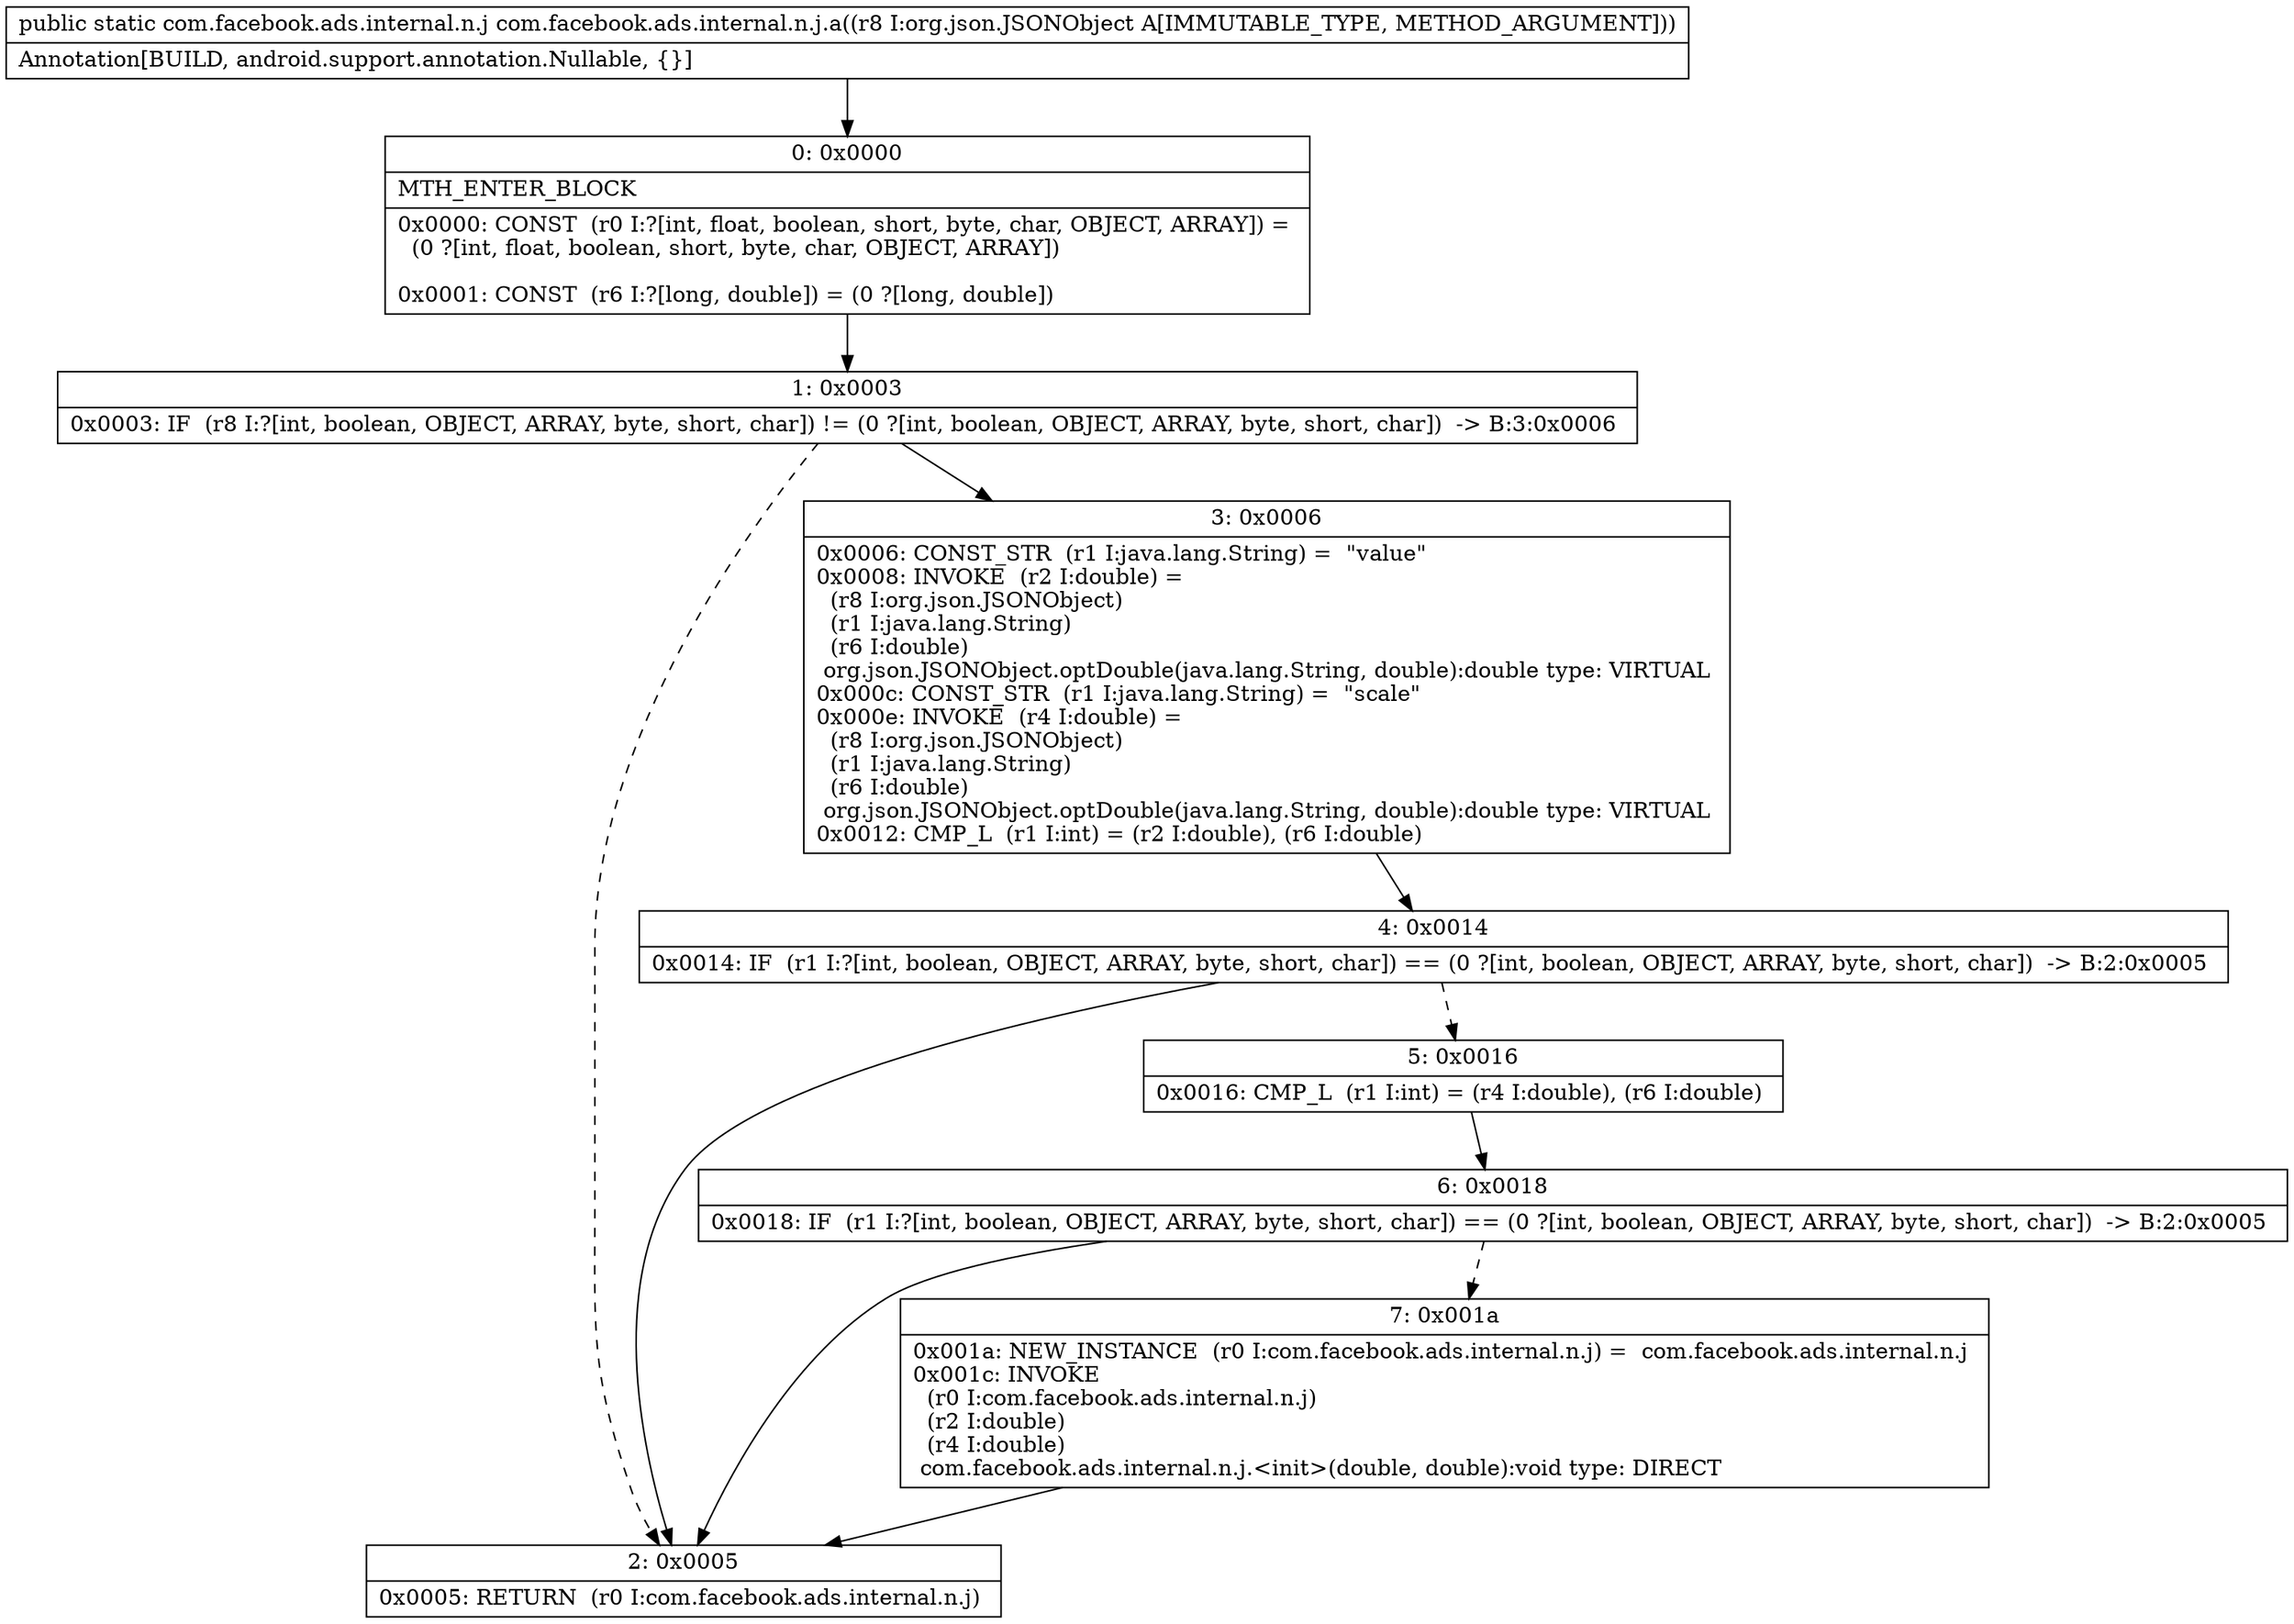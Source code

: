 digraph "CFG forcom.facebook.ads.internal.n.j.a(Lorg\/json\/JSONObject;)Lcom\/facebook\/ads\/internal\/n\/j;" {
Node_0 [shape=record,label="{0\:\ 0x0000|MTH_ENTER_BLOCK\l|0x0000: CONST  (r0 I:?[int, float, boolean, short, byte, char, OBJECT, ARRAY]) = \l  (0 ?[int, float, boolean, short, byte, char, OBJECT, ARRAY])\l \l0x0001: CONST  (r6 I:?[long, double]) = (0 ?[long, double]) \l}"];
Node_1 [shape=record,label="{1\:\ 0x0003|0x0003: IF  (r8 I:?[int, boolean, OBJECT, ARRAY, byte, short, char]) != (0 ?[int, boolean, OBJECT, ARRAY, byte, short, char])  \-\> B:3:0x0006 \l}"];
Node_2 [shape=record,label="{2\:\ 0x0005|0x0005: RETURN  (r0 I:com.facebook.ads.internal.n.j) \l}"];
Node_3 [shape=record,label="{3\:\ 0x0006|0x0006: CONST_STR  (r1 I:java.lang.String) =  \"value\" \l0x0008: INVOKE  (r2 I:double) = \l  (r8 I:org.json.JSONObject)\l  (r1 I:java.lang.String)\l  (r6 I:double)\l org.json.JSONObject.optDouble(java.lang.String, double):double type: VIRTUAL \l0x000c: CONST_STR  (r1 I:java.lang.String) =  \"scale\" \l0x000e: INVOKE  (r4 I:double) = \l  (r8 I:org.json.JSONObject)\l  (r1 I:java.lang.String)\l  (r6 I:double)\l org.json.JSONObject.optDouble(java.lang.String, double):double type: VIRTUAL \l0x0012: CMP_L  (r1 I:int) = (r2 I:double), (r6 I:double) \l}"];
Node_4 [shape=record,label="{4\:\ 0x0014|0x0014: IF  (r1 I:?[int, boolean, OBJECT, ARRAY, byte, short, char]) == (0 ?[int, boolean, OBJECT, ARRAY, byte, short, char])  \-\> B:2:0x0005 \l}"];
Node_5 [shape=record,label="{5\:\ 0x0016|0x0016: CMP_L  (r1 I:int) = (r4 I:double), (r6 I:double) \l}"];
Node_6 [shape=record,label="{6\:\ 0x0018|0x0018: IF  (r1 I:?[int, boolean, OBJECT, ARRAY, byte, short, char]) == (0 ?[int, boolean, OBJECT, ARRAY, byte, short, char])  \-\> B:2:0x0005 \l}"];
Node_7 [shape=record,label="{7\:\ 0x001a|0x001a: NEW_INSTANCE  (r0 I:com.facebook.ads.internal.n.j) =  com.facebook.ads.internal.n.j \l0x001c: INVOKE  \l  (r0 I:com.facebook.ads.internal.n.j)\l  (r2 I:double)\l  (r4 I:double)\l com.facebook.ads.internal.n.j.\<init\>(double, double):void type: DIRECT \l}"];
MethodNode[shape=record,label="{public static com.facebook.ads.internal.n.j com.facebook.ads.internal.n.j.a((r8 I:org.json.JSONObject A[IMMUTABLE_TYPE, METHOD_ARGUMENT]))  | Annotation[BUILD, android.support.annotation.Nullable, \{\}]\l}"];
MethodNode -> Node_0;
Node_0 -> Node_1;
Node_1 -> Node_2[style=dashed];
Node_1 -> Node_3;
Node_3 -> Node_4;
Node_4 -> Node_2;
Node_4 -> Node_5[style=dashed];
Node_5 -> Node_6;
Node_6 -> Node_2;
Node_6 -> Node_7[style=dashed];
Node_7 -> Node_2;
}


